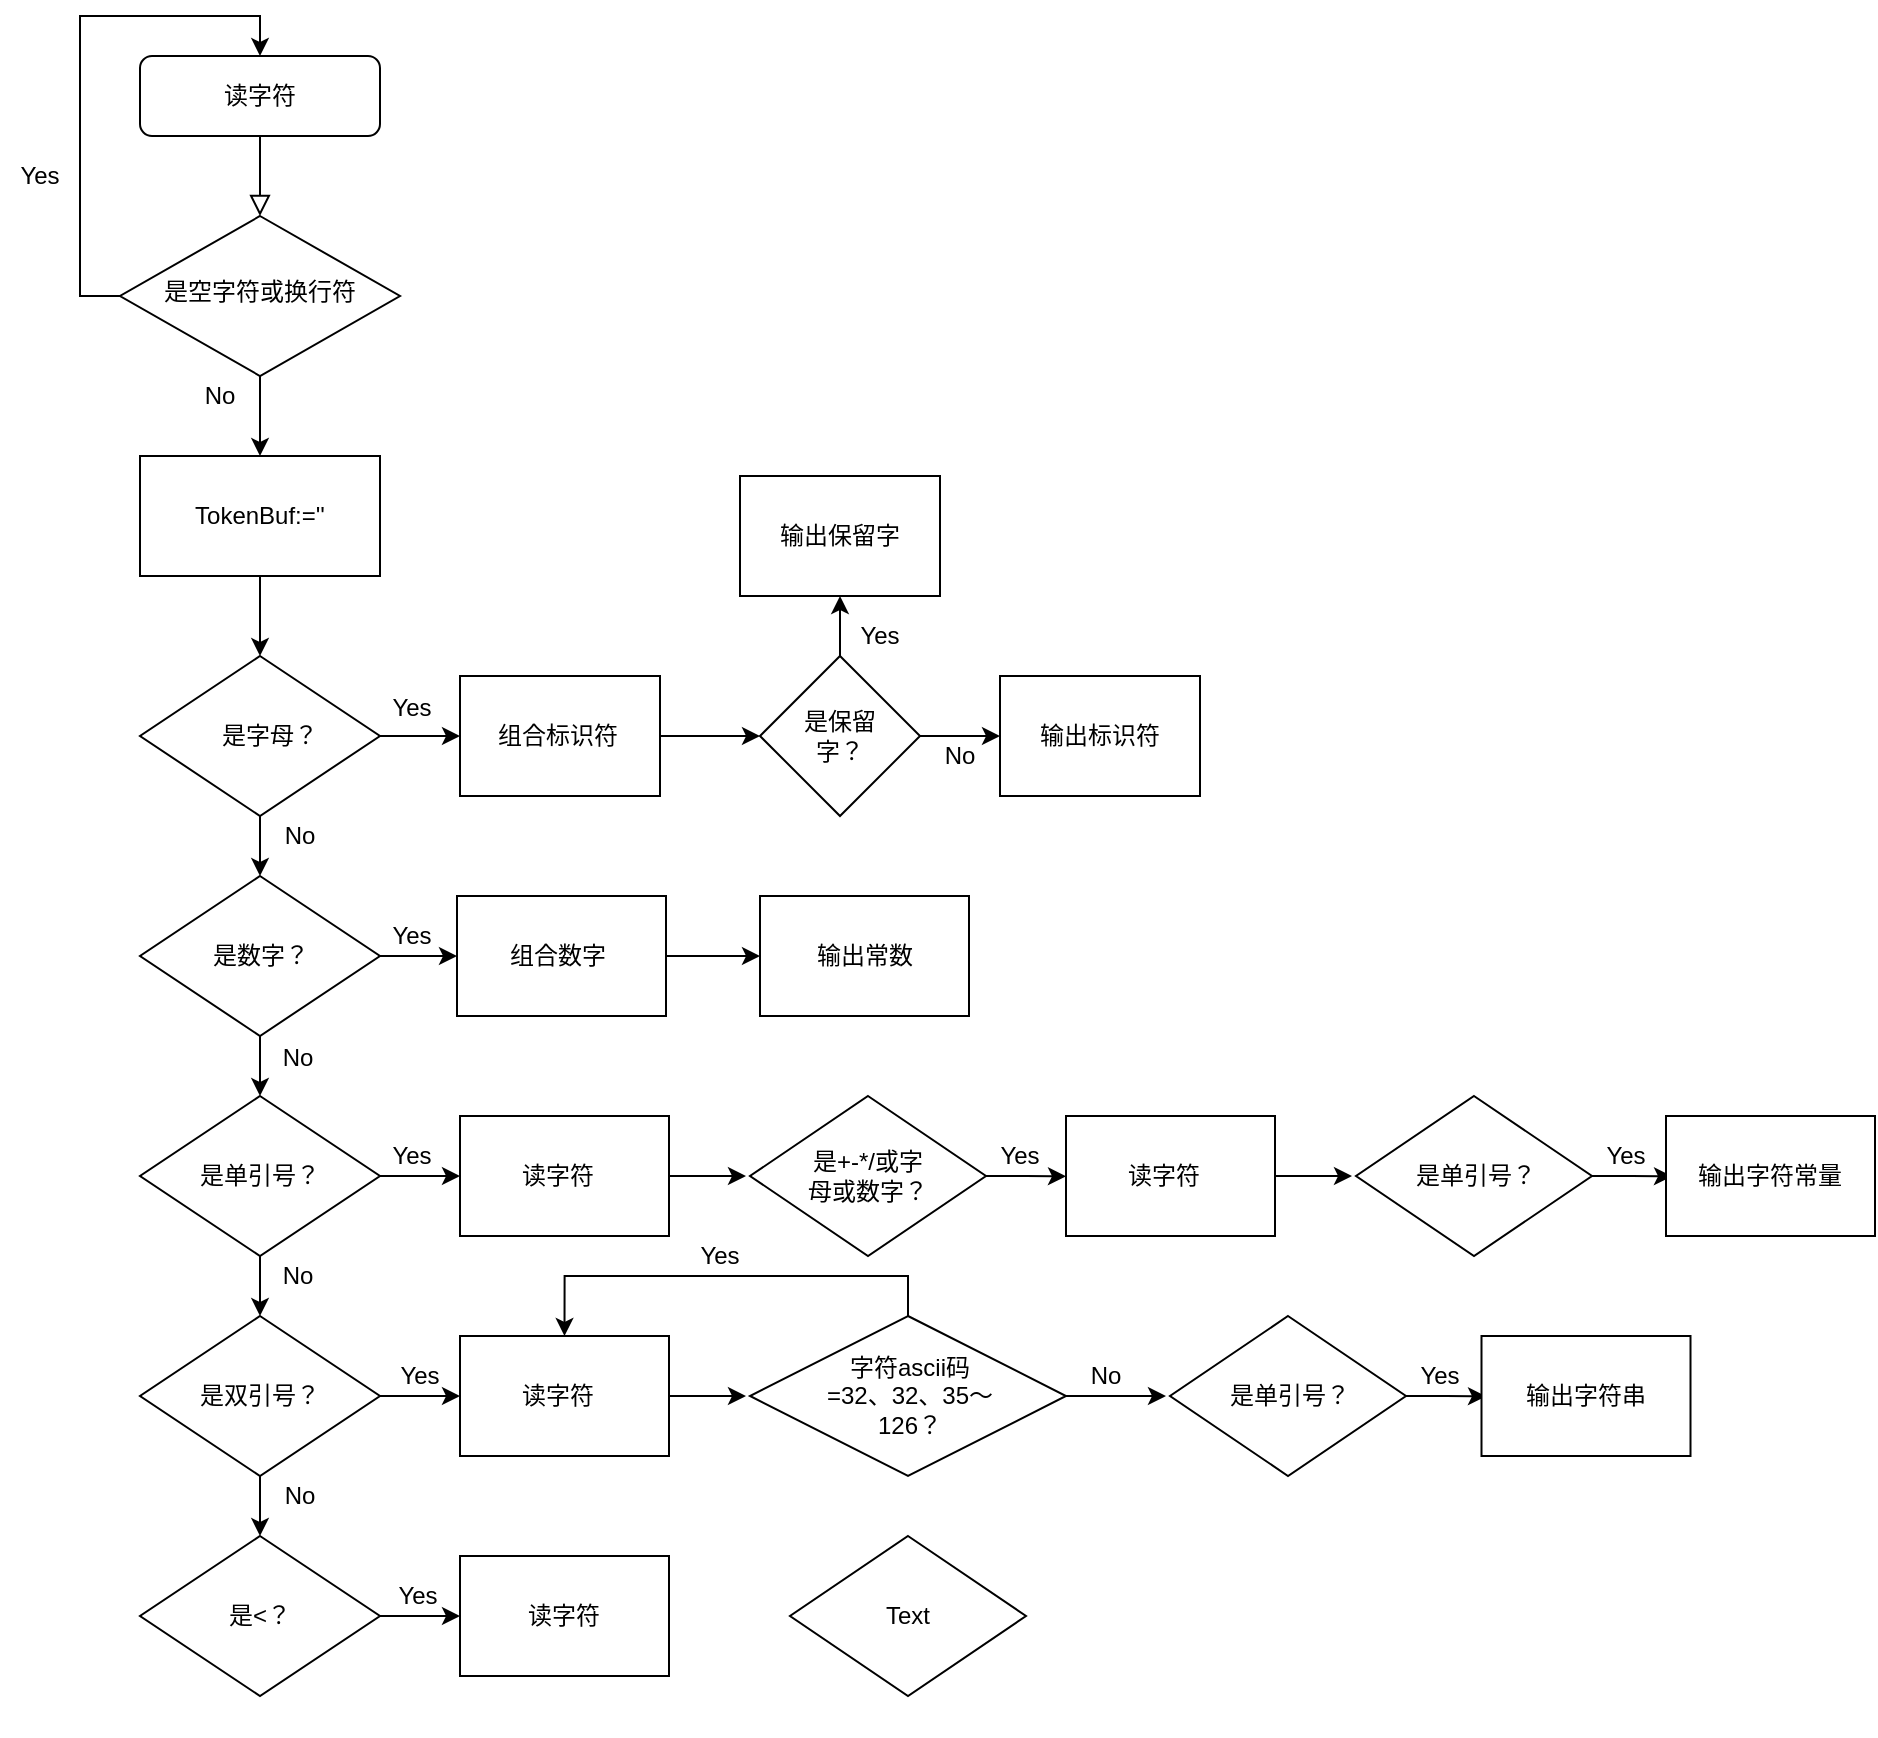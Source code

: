 <mxfile version="13.7.7" type="github">
  <diagram id="C5RBs43oDa-KdzZeNtuy" name="Page-1">
    <mxGraphModel dx="946" dy="590" grid="1" gridSize="10" guides="1" tooltips="1" connect="1" arrows="1" fold="1" page="1" pageScale="1" pageWidth="827" pageHeight="1169" math="0" shadow="0">
      <root>
        <mxCell id="WIyWlLk6GJQsqaUBKTNV-0" />
        <mxCell id="WIyWlLk6GJQsqaUBKTNV-1" parent="WIyWlLk6GJQsqaUBKTNV-0" />
        <mxCell id="WIyWlLk6GJQsqaUBKTNV-2" value="" style="rounded=0;html=1;jettySize=auto;orthogonalLoop=1;fontSize=11;endArrow=block;endFill=0;endSize=8;strokeWidth=1;shadow=0;labelBackgroundColor=none;edgeStyle=orthogonalEdgeStyle;" parent="WIyWlLk6GJQsqaUBKTNV-1" source="WIyWlLk6GJQsqaUBKTNV-3" target="WIyWlLk6GJQsqaUBKTNV-6" edge="1">
          <mxGeometry relative="1" as="geometry" />
        </mxCell>
        <mxCell id="WIyWlLk6GJQsqaUBKTNV-3" value="读字符" style="rounded=1;whiteSpace=wrap;html=1;fontSize=12;glass=0;strokeWidth=1;shadow=0;" parent="WIyWlLk6GJQsqaUBKTNV-1" vertex="1">
          <mxGeometry x="127" y="80" width="120" height="40" as="geometry" />
        </mxCell>
        <mxCell id="iqQF5zhkwubuDFz2M-Ki-2" style="edgeStyle=orthogonalEdgeStyle;rounded=0;orthogonalLoop=1;jettySize=auto;html=1;exitX=0;exitY=0.5;exitDx=0;exitDy=0;entryX=0.5;entryY=0;entryDx=0;entryDy=0;" edge="1" parent="WIyWlLk6GJQsqaUBKTNV-1" source="WIyWlLk6GJQsqaUBKTNV-6" target="WIyWlLk6GJQsqaUBKTNV-3">
          <mxGeometry relative="1" as="geometry">
            <mxPoint x="87" y="40" as="targetPoint" />
            <Array as="points">
              <mxPoint x="97" y="200" />
              <mxPoint x="97" y="60" />
              <mxPoint x="187" y="60" />
            </Array>
          </mxGeometry>
        </mxCell>
        <mxCell id="iqQF5zhkwubuDFz2M-Ki-14" style="edgeStyle=orthogonalEdgeStyle;rounded=0;orthogonalLoop=1;jettySize=auto;html=1;exitX=0.5;exitY=1;exitDx=0;exitDy=0;entryX=0.5;entryY=0;entryDx=0;entryDy=0;" edge="1" parent="WIyWlLk6GJQsqaUBKTNV-1" source="WIyWlLk6GJQsqaUBKTNV-6" target="iqQF5zhkwubuDFz2M-Ki-8">
          <mxGeometry relative="1" as="geometry" />
        </mxCell>
        <mxCell id="WIyWlLk6GJQsqaUBKTNV-6" value="是空字符或换行符" style="rhombus;whiteSpace=wrap;html=1;shadow=0;fontFamily=Helvetica;fontSize=12;align=center;strokeWidth=1;spacing=6;spacingTop=-4;" parent="WIyWlLk6GJQsqaUBKTNV-1" vertex="1">
          <mxGeometry x="117" y="160" width="140" height="80" as="geometry" />
        </mxCell>
        <mxCell id="iqQF5zhkwubuDFz2M-Ki-3" value="Yes" style="text;html=1;strokeColor=none;fillColor=none;align=center;verticalAlign=middle;whiteSpace=wrap;rounded=0;" vertex="1" parent="WIyWlLk6GJQsqaUBKTNV-1">
          <mxGeometry x="57" y="130" width="40" height="20" as="geometry" />
        </mxCell>
        <mxCell id="iqQF5zhkwubuDFz2M-Ki-7" value="No" style="text;html=1;strokeColor=none;fillColor=none;align=center;verticalAlign=middle;whiteSpace=wrap;rounded=0;" vertex="1" parent="WIyWlLk6GJQsqaUBKTNV-1">
          <mxGeometry x="147" y="240" width="40" height="20" as="geometry" />
        </mxCell>
        <mxCell id="iqQF5zhkwubuDFz2M-Ki-13" style="edgeStyle=orthogonalEdgeStyle;rounded=0;orthogonalLoop=1;jettySize=auto;html=1;exitX=0.5;exitY=1;exitDx=0;exitDy=0;entryX=0.5;entryY=0;entryDx=0;entryDy=0;" edge="1" parent="WIyWlLk6GJQsqaUBKTNV-1" source="iqQF5zhkwubuDFz2M-Ki-8" target="iqQF5zhkwubuDFz2M-Ki-10">
          <mxGeometry relative="1" as="geometry" />
        </mxCell>
        <mxCell id="iqQF5zhkwubuDFz2M-Ki-8" value="" style="rounded=0;whiteSpace=wrap;html=1;" vertex="1" parent="WIyWlLk6GJQsqaUBKTNV-1">
          <mxGeometry x="127" y="280" width="120" height="60" as="geometry" />
        </mxCell>
        <mxCell id="iqQF5zhkwubuDFz2M-Ki-9" value="TokenBuf:=&#39;&#39;" style="text;html=1;strokeColor=none;fillColor=none;align=center;verticalAlign=middle;whiteSpace=wrap;rounded=0;" vertex="1" parent="WIyWlLk6GJQsqaUBKTNV-1">
          <mxGeometry x="167" y="300" width="40" height="20" as="geometry" />
        </mxCell>
        <mxCell id="iqQF5zhkwubuDFz2M-Ki-17" style="edgeStyle=orthogonalEdgeStyle;rounded=0;orthogonalLoop=1;jettySize=auto;html=1;exitX=1;exitY=0.5;exitDx=0;exitDy=0;entryX=0;entryY=0.5;entryDx=0;entryDy=0;" edge="1" parent="WIyWlLk6GJQsqaUBKTNV-1" source="iqQF5zhkwubuDFz2M-Ki-10" target="iqQF5zhkwubuDFz2M-Ki-15">
          <mxGeometry relative="1" as="geometry" />
        </mxCell>
        <mxCell id="iqQF5zhkwubuDFz2M-Ki-34" style="edgeStyle=orthogonalEdgeStyle;rounded=0;orthogonalLoop=1;jettySize=auto;html=1;exitX=0.5;exitY=1;exitDx=0;exitDy=0;entryX=0.5;entryY=0;entryDx=0;entryDy=0;" edge="1" parent="WIyWlLk6GJQsqaUBKTNV-1" source="iqQF5zhkwubuDFz2M-Ki-10" target="iqQF5zhkwubuDFz2M-Ki-32">
          <mxGeometry relative="1" as="geometry" />
        </mxCell>
        <mxCell id="iqQF5zhkwubuDFz2M-Ki-10" value="" style="rhombus;whiteSpace=wrap;html=1;" vertex="1" parent="WIyWlLk6GJQsqaUBKTNV-1">
          <mxGeometry x="127" y="380" width="120" height="80" as="geometry" />
        </mxCell>
        <mxCell id="iqQF5zhkwubuDFz2M-Ki-11" value="是字母？" style="text;html=1;strokeColor=none;fillColor=none;align=center;verticalAlign=middle;whiteSpace=wrap;rounded=0;" vertex="1" parent="WIyWlLk6GJQsqaUBKTNV-1">
          <mxGeometry x="167" y="410" width="50" height="20" as="geometry" />
        </mxCell>
        <mxCell id="iqQF5zhkwubuDFz2M-Ki-21" style="edgeStyle=orthogonalEdgeStyle;rounded=0;orthogonalLoop=1;jettySize=auto;html=1;exitX=1;exitY=0.5;exitDx=0;exitDy=0;entryX=0;entryY=0.5;entryDx=0;entryDy=0;" edge="1" parent="WIyWlLk6GJQsqaUBKTNV-1" source="iqQF5zhkwubuDFz2M-Ki-15">
          <mxGeometry relative="1" as="geometry">
            <mxPoint x="437" y="420" as="targetPoint" />
          </mxGeometry>
        </mxCell>
        <mxCell id="iqQF5zhkwubuDFz2M-Ki-15" value="" style="rounded=0;whiteSpace=wrap;html=1;" vertex="1" parent="WIyWlLk6GJQsqaUBKTNV-1">
          <mxGeometry x="287" y="390" width="100" height="60" as="geometry" />
        </mxCell>
        <mxCell id="iqQF5zhkwubuDFz2M-Ki-16" value="组合标识符" style="text;html=1;strokeColor=none;fillColor=none;align=center;verticalAlign=middle;whiteSpace=wrap;rounded=0;" vertex="1" parent="WIyWlLk6GJQsqaUBKTNV-1">
          <mxGeometry x="291" y="410" width="90" height="20" as="geometry" />
        </mxCell>
        <mxCell id="iqQF5zhkwubuDFz2M-Ki-18" value="Yes" style="text;html=1;strokeColor=none;fillColor=none;align=center;verticalAlign=middle;whiteSpace=wrap;rounded=0;" vertex="1" parent="WIyWlLk6GJQsqaUBKTNV-1">
          <mxGeometry x="243" y="396" width="40" height="20" as="geometry" />
        </mxCell>
        <mxCell id="iqQF5zhkwubuDFz2M-Ki-28" style="edgeStyle=orthogonalEdgeStyle;rounded=0;orthogonalLoop=1;jettySize=auto;html=1;exitX=1;exitY=0.5;exitDx=0;exitDy=0;entryX=0;entryY=0.5;entryDx=0;entryDy=0;" edge="1" parent="WIyWlLk6GJQsqaUBKTNV-1" source="iqQF5zhkwubuDFz2M-Ki-22" target="iqQF5zhkwubuDFz2M-Ki-24">
          <mxGeometry relative="1" as="geometry" />
        </mxCell>
        <mxCell id="iqQF5zhkwubuDFz2M-Ki-29" style="edgeStyle=orthogonalEdgeStyle;rounded=0;orthogonalLoop=1;jettySize=auto;html=1;exitX=0.5;exitY=0;exitDx=0;exitDy=0;entryX=0.5;entryY=1;entryDx=0;entryDy=0;" edge="1" parent="WIyWlLk6GJQsqaUBKTNV-1" source="iqQF5zhkwubuDFz2M-Ki-22" target="iqQF5zhkwubuDFz2M-Ki-26">
          <mxGeometry relative="1" as="geometry" />
        </mxCell>
        <mxCell id="iqQF5zhkwubuDFz2M-Ki-22" value="" style="rhombus;whiteSpace=wrap;html=1;" vertex="1" parent="WIyWlLk6GJQsqaUBKTNV-1">
          <mxGeometry x="437" y="380" width="80" height="80" as="geometry" />
        </mxCell>
        <mxCell id="iqQF5zhkwubuDFz2M-Ki-23" value="是保留字？" style="text;html=1;strokeColor=none;fillColor=none;align=center;verticalAlign=middle;whiteSpace=wrap;rounded=0;" vertex="1" parent="WIyWlLk6GJQsqaUBKTNV-1">
          <mxGeometry x="457" y="410" width="40" height="20" as="geometry" />
        </mxCell>
        <mxCell id="iqQF5zhkwubuDFz2M-Ki-24" value="" style="rounded=0;whiteSpace=wrap;html=1;" vertex="1" parent="WIyWlLk6GJQsqaUBKTNV-1">
          <mxGeometry x="557" y="390" width="100" height="60" as="geometry" />
        </mxCell>
        <mxCell id="iqQF5zhkwubuDFz2M-Ki-25" value="输出标识符" style="text;html=1;strokeColor=none;fillColor=none;align=center;verticalAlign=middle;whiteSpace=wrap;rounded=0;" vertex="1" parent="WIyWlLk6GJQsqaUBKTNV-1">
          <mxGeometry x="572" y="410" width="70" height="20" as="geometry" />
        </mxCell>
        <mxCell id="iqQF5zhkwubuDFz2M-Ki-26" value="" style="rounded=0;whiteSpace=wrap;html=1;" vertex="1" parent="WIyWlLk6GJQsqaUBKTNV-1">
          <mxGeometry x="427" y="290" width="100" height="60" as="geometry" />
        </mxCell>
        <mxCell id="iqQF5zhkwubuDFz2M-Ki-27" value="输出保留字" style="text;html=1;strokeColor=none;fillColor=none;align=center;verticalAlign=middle;whiteSpace=wrap;rounded=0;" vertex="1" parent="WIyWlLk6GJQsqaUBKTNV-1">
          <mxGeometry x="442" y="310" width="70" height="20" as="geometry" />
        </mxCell>
        <mxCell id="iqQF5zhkwubuDFz2M-Ki-30" value="No" style="text;html=1;strokeColor=none;fillColor=none;align=center;verticalAlign=middle;whiteSpace=wrap;rounded=0;" vertex="1" parent="WIyWlLk6GJQsqaUBKTNV-1">
          <mxGeometry x="517" y="420" width="40" height="20" as="geometry" />
        </mxCell>
        <mxCell id="iqQF5zhkwubuDFz2M-Ki-31" value="Yes" style="text;html=1;strokeColor=none;fillColor=none;align=center;verticalAlign=middle;whiteSpace=wrap;rounded=0;" vertex="1" parent="WIyWlLk6GJQsqaUBKTNV-1">
          <mxGeometry x="477" y="360" width="40" height="20" as="geometry" />
        </mxCell>
        <mxCell id="iqQF5zhkwubuDFz2M-Ki-38" style="edgeStyle=orthogonalEdgeStyle;rounded=0;orthogonalLoop=1;jettySize=auto;html=1;exitX=1;exitY=0.5;exitDx=0;exitDy=0;entryX=0;entryY=0.5;entryDx=0;entryDy=0;" edge="1" parent="WIyWlLk6GJQsqaUBKTNV-1" source="iqQF5zhkwubuDFz2M-Ki-32" target="iqQF5zhkwubuDFz2M-Ki-36">
          <mxGeometry relative="1" as="geometry" />
        </mxCell>
        <mxCell id="iqQF5zhkwubuDFz2M-Ki-46" style="edgeStyle=orthogonalEdgeStyle;rounded=0;orthogonalLoop=1;jettySize=auto;html=1;exitX=0.5;exitY=1;exitDx=0;exitDy=0;entryX=0.5;entryY=0;entryDx=0;entryDy=0;" edge="1" parent="WIyWlLk6GJQsqaUBKTNV-1" source="iqQF5zhkwubuDFz2M-Ki-32" target="iqQF5zhkwubuDFz2M-Ki-43">
          <mxGeometry relative="1" as="geometry" />
        </mxCell>
        <mxCell id="iqQF5zhkwubuDFz2M-Ki-32" value="" style="rhombus;whiteSpace=wrap;html=1;" vertex="1" parent="WIyWlLk6GJQsqaUBKTNV-1">
          <mxGeometry x="127" y="490" width="120" height="80" as="geometry" />
        </mxCell>
        <mxCell id="iqQF5zhkwubuDFz2M-Ki-33" value="是数字？" style="text;html=1;strokeColor=none;fillColor=none;align=center;verticalAlign=middle;whiteSpace=wrap;rounded=0;" vertex="1" parent="WIyWlLk6GJQsqaUBKTNV-1">
          <mxGeometry x="160.5" y="520" width="53" height="20" as="geometry" />
        </mxCell>
        <mxCell id="iqQF5zhkwubuDFz2M-Ki-35" value="No" style="text;html=1;strokeColor=none;fillColor=none;align=center;verticalAlign=middle;whiteSpace=wrap;rounded=0;" vertex="1" parent="WIyWlLk6GJQsqaUBKTNV-1">
          <mxGeometry x="187" y="460" width="40" height="20" as="geometry" />
        </mxCell>
        <mxCell id="iqQF5zhkwubuDFz2M-Ki-42" style="edgeStyle=orthogonalEdgeStyle;rounded=0;orthogonalLoop=1;jettySize=auto;html=1;exitX=1;exitY=0.5;exitDx=0;exitDy=0;entryX=0;entryY=0.5;entryDx=0;entryDy=0;" edge="1" parent="WIyWlLk6GJQsqaUBKTNV-1" source="iqQF5zhkwubuDFz2M-Ki-36" target="iqQF5zhkwubuDFz2M-Ki-40">
          <mxGeometry relative="1" as="geometry" />
        </mxCell>
        <mxCell id="iqQF5zhkwubuDFz2M-Ki-36" value="" style="rounded=0;whiteSpace=wrap;html=1;" vertex="1" parent="WIyWlLk6GJQsqaUBKTNV-1">
          <mxGeometry x="285.5" y="500" width="104.5" height="60" as="geometry" />
        </mxCell>
        <mxCell id="iqQF5zhkwubuDFz2M-Ki-37" value="组合数字" style="text;html=1;strokeColor=none;fillColor=none;align=center;verticalAlign=middle;whiteSpace=wrap;rounded=0;" vertex="1" parent="WIyWlLk6GJQsqaUBKTNV-1">
          <mxGeometry x="301" y="520" width="70" height="20" as="geometry" />
        </mxCell>
        <mxCell id="iqQF5zhkwubuDFz2M-Ki-40" value="" style="rounded=0;whiteSpace=wrap;html=1;" vertex="1" parent="WIyWlLk6GJQsqaUBKTNV-1">
          <mxGeometry x="437" y="500" width="104.5" height="60" as="geometry" />
        </mxCell>
        <mxCell id="iqQF5zhkwubuDFz2M-Ki-41" value="输出常数" style="text;html=1;strokeColor=none;fillColor=none;align=center;verticalAlign=middle;whiteSpace=wrap;rounded=0;" vertex="1" parent="WIyWlLk6GJQsqaUBKTNV-1">
          <mxGeometry x="463.88" y="520" width="50.75" height="20" as="geometry" />
        </mxCell>
        <mxCell id="iqQF5zhkwubuDFz2M-Ki-52" style="edgeStyle=orthogonalEdgeStyle;rounded=0;orthogonalLoop=1;jettySize=auto;html=1;exitX=1;exitY=0.5;exitDx=0;exitDy=0;entryX=0;entryY=0.5;entryDx=0;entryDy=0;" edge="1" parent="WIyWlLk6GJQsqaUBKTNV-1" source="iqQF5zhkwubuDFz2M-Ki-43" target="iqQF5zhkwubuDFz2M-Ki-50">
          <mxGeometry relative="1" as="geometry" />
        </mxCell>
        <mxCell id="iqQF5zhkwubuDFz2M-Ki-69" style="edgeStyle=orthogonalEdgeStyle;rounded=0;orthogonalLoop=1;jettySize=auto;html=1;exitX=0.5;exitY=1;exitDx=0;exitDy=0;entryX=0.5;entryY=0;entryDx=0;entryDy=0;" edge="1" parent="WIyWlLk6GJQsqaUBKTNV-1" source="iqQF5zhkwubuDFz2M-Ki-43" target="iqQF5zhkwubuDFz2M-Ki-67">
          <mxGeometry relative="1" as="geometry" />
        </mxCell>
        <mxCell id="iqQF5zhkwubuDFz2M-Ki-43" value="" style="rhombus;whiteSpace=wrap;html=1;" vertex="1" parent="WIyWlLk6GJQsqaUBKTNV-1">
          <mxGeometry x="127" y="600" width="120" height="80" as="geometry" />
        </mxCell>
        <mxCell id="iqQF5zhkwubuDFz2M-Ki-44" value="Yes" style="text;html=1;strokeColor=none;fillColor=none;align=center;verticalAlign=middle;whiteSpace=wrap;rounded=0;" vertex="1" parent="WIyWlLk6GJQsqaUBKTNV-1">
          <mxGeometry x="243" y="510" width="40" height="20" as="geometry" />
        </mxCell>
        <mxCell id="iqQF5zhkwubuDFz2M-Ki-45" value="是单引号？" style="text;html=1;strokeColor=none;fillColor=none;align=center;verticalAlign=middle;whiteSpace=wrap;rounded=0;" vertex="1" parent="WIyWlLk6GJQsqaUBKTNV-1">
          <mxGeometry x="150.25" y="630" width="73.5" height="20" as="geometry" />
        </mxCell>
        <mxCell id="iqQF5zhkwubuDFz2M-Ki-49" value="No" style="text;html=1;strokeColor=none;fillColor=none;align=center;verticalAlign=middle;whiteSpace=wrap;rounded=0;" vertex="1" parent="WIyWlLk6GJQsqaUBKTNV-1">
          <mxGeometry x="186" y="571" width="40" height="20" as="geometry" />
        </mxCell>
        <mxCell id="iqQF5zhkwubuDFz2M-Ki-57" style="edgeStyle=orthogonalEdgeStyle;rounded=0;orthogonalLoop=1;jettySize=auto;html=1;exitX=1;exitY=0.5;exitDx=0;exitDy=0;" edge="1" parent="WIyWlLk6GJQsqaUBKTNV-1" source="iqQF5zhkwubuDFz2M-Ki-50">
          <mxGeometry relative="1" as="geometry">
            <mxPoint x="430" y="640.143" as="targetPoint" />
          </mxGeometry>
        </mxCell>
        <mxCell id="iqQF5zhkwubuDFz2M-Ki-50" value="" style="rounded=0;whiteSpace=wrap;html=1;" vertex="1" parent="WIyWlLk6GJQsqaUBKTNV-1">
          <mxGeometry x="287" y="610" width="104.5" height="60" as="geometry" />
        </mxCell>
        <mxCell id="iqQF5zhkwubuDFz2M-Ki-51" value="读字符" style="text;html=1;strokeColor=none;fillColor=none;align=center;verticalAlign=middle;whiteSpace=wrap;rounded=0;" vertex="1" parent="WIyWlLk6GJQsqaUBKTNV-1">
          <mxGeometry x="316" y="630" width="40" height="20" as="geometry" />
        </mxCell>
        <mxCell id="iqQF5zhkwubuDFz2M-Ki-58" style="edgeStyle=orthogonalEdgeStyle;rounded=0;orthogonalLoop=1;jettySize=auto;html=1;exitX=1;exitY=0.5;exitDx=0;exitDy=0;" edge="1" parent="WIyWlLk6GJQsqaUBKTNV-1" source="iqQF5zhkwubuDFz2M-Ki-53">
          <mxGeometry relative="1" as="geometry">
            <mxPoint x="590" y="640.143" as="targetPoint" />
          </mxGeometry>
        </mxCell>
        <mxCell id="iqQF5zhkwubuDFz2M-Ki-53" value="" style="rhombus;whiteSpace=wrap;html=1;" vertex="1" parent="WIyWlLk6GJQsqaUBKTNV-1">
          <mxGeometry x="432" y="600" width="118" height="80" as="geometry" />
        </mxCell>
        <mxCell id="iqQF5zhkwubuDFz2M-Ki-54" value="是+-*/或字母或数字？" style="text;html=1;strokeColor=none;fillColor=none;align=center;verticalAlign=middle;whiteSpace=wrap;rounded=0;" vertex="1" parent="WIyWlLk6GJQsqaUBKTNV-1">
          <mxGeometry x="459" y="630" width="64" height="20" as="geometry" />
        </mxCell>
        <mxCell id="iqQF5zhkwubuDFz2M-Ki-56" value="Yes" style="text;html=1;strokeColor=none;fillColor=none;align=center;verticalAlign=middle;whiteSpace=wrap;rounded=0;" vertex="1" parent="WIyWlLk6GJQsqaUBKTNV-1">
          <mxGeometry x="243" y="620" width="40" height="20" as="geometry" />
        </mxCell>
        <mxCell id="iqQF5zhkwubuDFz2M-Ki-59" style="edgeStyle=orthogonalEdgeStyle;rounded=0;orthogonalLoop=1;jettySize=auto;html=1;exitX=1;exitY=0.5;exitDx=0;exitDy=0;" edge="1" parent="WIyWlLk6GJQsqaUBKTNV-1" source="iqQF5zhkwubuDFz2M-Ki-60">
          <mxGeometry relative="1" as="geometry">
            <mxPoint x="733" y="640.143" as="targetPoint" />
          </mxGeometry>
        </mxCell>
        <mxCell id="iqQF5zhkwubuDFz2M-Ki-60" value="" style="rounded=0;whiteSpace=wrap;html=1;" vertex="1" parent="WIyWlLk6GJQsqaUBKTNV-1">
          <mxGeometry x="590" y="610" width="104.5" height="60" as="geometry" />
        </mxCell>
        <mxCell id="iqQF5zhkwubuDFz2M-Ki-61" value="读字符" style="text;html=1;strokeColor=none;fillColor=none;align=center;verticalAlign=middle;whiteSpace=wrap;rounded=0;" vertex="1" parent="WIyWlLk6GJQsqaUBKTNV-1">
          <mxGeometry x="619" y="630" width="40" height="20" as="geometry" />
        </mxCell>
        <mxCell id="iqQF5zhkwubuDFz2M-Ki-62" style="edgeStyle=orthogonalEdgeStyle;rounded=0;orthogonalLoop=1;jettySize=auto;html=1;exitX=1;exitY=0.5;exitDx=0;exitDy=0;" edge="1" parent="WIyWlLk6GJQsqaUBKTNV-1" source="iqQF5zhkwubuDFz2M-Ki-63">
          <mxGeometry relative="1" as="geometry">
            <mxPoint x="893" y="640.143" as="targetPoint" />
          </mxGeometry>
        </mxCell>
        <mxCell id="iqQF5zhkwubuDFz2M-Ki-63" value="" style="rhombus;whiteSpace=wrap;html=1;" vertex="1" parent="WIyWlLk6GJQsqaUBKTNV-1">
          <mxGeometry x="735" y="600" width="118" height="80" as="geometry" />
        </mxCell>
        <mxCell id="iqQF5zhkwubuDFz2M-Ki-64" value="是单引号？" style="text;html=1;strokeColor=none;fillColor=none;align=center;verticalAlign=middle;whiteSpace=wrap;rounded=0;" vertex="1" parent="WIyWlLk6GJQsqaUBKTNV-1">
          <mxGeometry x="763" y="630" width="64" height="20" as="geometry" />
        </mxCell>
        <mxCell id="iqQF5zhkwubuDFz2M-Ki-65" value="Yes" style="text;html=1;strokeColor=none;fillColor=none;align=center;verticalAlign=middle;whiteSpace=wrap;rounded=0;" vertex="1" parent="WIyWlLk6GJQsqaUBKTNV-1">
          <mxGeometry x="547" y="620" width="40" height="20" as="geometry" />
        </mxCell>
        <mxCell id="iqQF5zhkwubuDFz2M-Ki-66" value="Yes" style="text;html=1;strokeColor=none;fillColor=none;align=center;verticalAlign=middle;whiteSpace=wrap;rounded=0;" vertex="1" parent="WIyWlLk6GJQsqaUBKTNV-1">
          <mxGeometry x="850" y="620" width="40" height="20" as="geometry" />
        </mxCell>
        <mxCell id="iqQF5zhkwubuDFz2M-Ki-85" style="edgeStyle=orthogonalEdgeStyle;rounded=0;orthogonalLoop=1;jettySize=auto;html=1;exitX=1;exitY=0.5;exitDx=0;exitDy=0;" edge="1" parent="WIyWlLk6GJQsqaUBKTNV-1" source="iqQF5zhkwubuDFz2M-Ki-67" target="iqQF5zhkwubuDFz2M-Ki-72">
          <mxGeometry relative="1" as="geometry" />
        </mxCell>
        <mxCell id="iqQF5zhkwubuDFz2M-Ki-98" style="edgeStyle=orthogonalEdgeStyle;rounded=0;orthogonalLoop=1;jettySize=auto;html=1;exitX=0.5;exitY=1;exitDx=0;exitDy=0;entryX=0.5;entryY=0;entryDx=0;entryDy=0;" edge="1" parent="WIyWlLk6GJQsqaUBKTNV-1" source="iqQF5zhkwubuDFz2M-Ki-67" target="iqQF5zhkwubuDFz2M-Ki-96">
          <mxGeometry relative="1" as="geometry" />
        </mxCell>
        <mxCell id="iqQF5zhkwubuDFz2M-Ki-67" value="" style="rhombus;whiteSpace=wrap;html=1;" vertex="1" parent="WIyWlLk6GJQsqaUBKTNV-1">
          <mxGeometry x="127" y="710" width="120" height="80" as="geometry" />
        </mxCell>
        <mxCell id="iqQF5zhkwubuDFz2M-Ki-68" value="是双引号？" style="text;html=1;strokeColor=none;fillColor=none;align=center;verticalAlign=middle;whiteSpace=wrap;rounded=0;" vertex="1" parent="WIyWlLk6GJQsqaUBKTNV-1">
          <mxGeometry x="152" y="740" width="70" height="20" as="geometry" />
        </mxCell>
        <mxCell id="iqQF5zhkwubuDFz2M-Ki-70" value="No" style="text;html=1;strokeColor=none;fillColor=none;align=center;verticalAlign=middle;whiteSpace=wrap;rounded=0;" vertex="1" parent="WIyWlLk6GJQsqaUBKTNV-1">
          <mxGeometry x="186" y="680" width="40" height="20" as="geometry" />
        </mxCell>
        <mxCell id="iqQF5zhkwubuDFz2M-Ki-71" style="edgeStyle=orthogonalEdgeStyle;rounded=0;orthogonalLoop=1;jettySize=auto;html=1;exitX=1;exitY=0.5;exitDx=0;exitDy=0;" edge="1" parent="WIyWlLk6GJQsqaUBKTNV-1" source="iqQF5zhkwubuDFz2M-Ki-72">
          <mxGeometry relative="1" as="geometry">
            <mxPoint x="430" y="750.143" as="targetPoint" />
          </mxGeometry>
        </mxCell>
        <mxCell id="iqQF5zhkwubuDFz2M-Ki-72" value="" style="rounded=0;whiteSpace=wrap;html=1;" vertex="1" parent="WIyWlLk6GJQsqaUBKTNV-1">
          <mxGeometry x="287" y="720" width="104.5" height="60" as="geometry" />
        </mxCell>
        <mxCell id="iqQF5zhkwubuDFz2M-Ki-73" value="读字符" style="text;html=1;strokeColor=none;fillColor=none;align=center;verticalAlign=middle;whiteSpace=wrap;rounded=0;" vertex="1" parent="WIyWlLk6GJQsqaUBKTNV-1">
          <mxGeometry x="316" y="740" width="40" height="20" as="geometry" />
        </mxCell>
        <mxCell id="iqQF5zhkwubuDFz2M-Ki-87" style="edgeStyle=orthogonalEdgeStyle;rounded=0;orthogonalLoop=1;jettySize=auto;html=1;exitX=0.5;exitY=0;exitDx=0;exitDy=0;entryX=0.5;entryY=0;entryDx=0;entryDy=0;" edge="1" parent="WIyWlLk6GJQsqaUBKTNV-1" source="iqQF5zhkwubuDFz2M-Ki-75" target="iqQF5zhkwubuDFz2M-Ki-72">
          <mxGeometry relative="1" as="geometry" />
        </mxCell>
        <mxCell id="iqQF5zhkwubuDFz2M-Ki-91" style="edgeStyle=orthogonalEdgeStyle;rounded=0;orthogonalLoop=1;jettySize=auto;html=1;exitX=1;exitY=0.5;exitDx=0;exitDy=0;" edge="1" parent="WIyWlLk6GJQsqaUBKTNV-1" source="iqQF5zhkwubuDFz2M-Ki-75">
          <mxGeometry relative="1" as="geometry">
            <mxPoint x="640" y="750" as="targetPoint" />
          </mxGeometry>
        </mxCell>
        <mxCell id="iqQF5zhkwubuDFz2M-Ki-75" value="" style="rhombus;whiteSpace=wrap;html=1;" vertex="1" parent="WIyWlLk6GJQsqaUBKTNV-1">
          <mxGeometry x="432" y="710" width="158" height="80" as="geometry" />
        </mxCell>
        <mxCell id="iqQF5zhkwubuDFz2M-Ki-76" value="字符ascii码=32、32、35～126？" style="text;html=1;strokeColor=none;fillColor=none;align=center;verticalAlign=middle;whiteSpace=wrap;rounded=0;" vertex="1" parent="WIyWlLk6GJQsqaUBKTNV-1">
          <mxGeometry x="467" y="740" width="90" height="20" as="geometry" />
        </mxCell>
        <mxCell id="iqQF5zhkwubuDFz2M-Ki-80" style="edgeStyle=orthogonalEdgeStyle;rounded=0;orthogonalLoop=1;jettySize=auto;html=1;exitX=1;exitY=0.5;exitDx=0;exitDy=0;" edge="1" parent="WIyWlLk6GJQsqaUBKTNV-1" source="iqQF5zhkwubuDFz2M-Ki-81">
          <mxGeometry relative="1" as="geometry">
            <mxPoint x="800" y="750.143" as="targetPoint" />
          </mxGeometry>
        </mxCell>
        <mxCell id="iqQF5zhkwubuDFz2M-Ki-81" value="" style="rhombus;whiteSpace=wrap;html=1;" vertex="1" parent="WIyWlLk6GJQsqaUBKTNV-1">
          <mxGeometry x="642" y="710" width="118" height="80" as="geometry" />
        </mxCell>
        <mxCell id="iqQF5zhkwubuDFz2M-Ki-82" value="是单引号？" style="text;html=1;strokeColor=none;fillColor=none;align=center;verticalAlign=middle;whiteSpace=wrap;rounded=0;" vertex="1" parent="WIyWlLk6GJQsqaUBKTNV-1">
          <mxGeometry x="670" y="740" width="64" height="20" as="geometry" />
        </mxCell>
        <mxCell id="iqQF5zhkwubuDFz2M-Ki-83" value="No" style="text;html=1;strokeColor=none;fillColor=none;align=center;verticalAlign=middle;whiteSpace=wrap;rounded=0;" vertex="1" parent="WIyWlLk6GJQsqaUBKTNV-1">
          <mxGeometry x="590" y="730" width="40" height="20" as="geometry" />
        </mxCell>
        <mxCell id="iqQF5zhkwubuDFz2M-Ki-84" value="Yes" style="text;html=1;strokeColor=none;fillColor=none;align=center;verticalAlign=middle;whiteSpace=wrap;rounded=0;" vertex="1" parent="WIyWlLk6GJQsqaUBKTNV-1">
          <mxGeometry x="757" y="730" width="40" height="20" as="geometry" />
        </mxCell>
        <mxCell id="iqQF5zhkwubuDFz2M-Ki-88" value="Yes" style="text;html=1;strokeColor=none;fillColor=none;align=center;verticalAlign=middle;whiteSpace=wrap;rounded=0;" vertex="1" parent="WIyWlLk6GJQsqaUBKTNV-1">
          <mxGeometry x="397" y="670" width="40" height="20" as="geometry" />
        </mxCell>
        <mxCell id="iqQF5zhkwubuDFz2M-Ki-92" value="" style="rounded=0;whiteSpace=wrap;html=1;" vertex="1" parent="WIyWlLk6GJQsqaUBKTNV-1">
          <mxGeometry x="890" y="610" width="104.5" height="60" as="geometry" />
        </mxCell>
        <mxCell id="iqQF5zhkwubuDFz2M-Ki-93" value="输出字符常量" style="text;html=1;strokeColor=none;fillColor=none;align=center;verticalAlign=middle;whiteSpace=wrap;rounded=0;" vertex="1" parent="WIyWlLk6GJQsqaUBKTNV-1">
          <mxGeometry x="902.25" y="630" width="80" height="20" as="geometry" />
        </mxCell>
        <mxCell id="iqQF5zhkwubuDFz2M-Ki-94" value="" style="rounded=0;whiteSpace=wrap;html=1;" vertex="1" parent="WIyWlLk6GJQsqaUBKTNV-1">
          <mxGeometry x="797.75" y="720" width="104.5" height="60" as="geometry" />
        </mxCell>
        <mxCell id="iqQF5zhkwubuDFz2M-Ki-95" value="输出字符串" style="text;html=1;strokeColor=none;fillColor=none;align=center;verticalAlign=middle;whiteSpace=wrap;rounded=0;" vertex="1" parent="WIyWlLk6GJQsqaUBKTNV-1">
          <mxGeometry x="810" y="740" width="80" height="20" as="geometry" />
        </mxCell>
        <mxCell id="iqQF5zhkwubuDFz2M-Ki-102" style="edgeStyle=orthogonalEdgeStyle;rounded=0;orthogonalLoop=1;jettySize=auto;html=1;exitX=1;exitY=0.5;exitDx=0;exitDy=0;entryX=0;entryY=0.5;entryDx=0;entryDy=0;" edge="1" parent="WIyWlLk6GJQsqaUBKTNV-1" source="iqQF5zhkwubuDFz2M-Ki-96" target="iqQF5zhkwubuDFz2M-Ki-100">
          <mxGeometry relative="1" as="geometry" />
        </mxCell>
        <mxCell id="iqQF5zhkwubuDFz2M-Ki-96" value="" style="rhombus;whiteSpace=wrap;html=1;" vertex="1" parent="WIyWlLk6GJQsqaUBKTNV-1">
          <mxGeometry x="127" y="820" width="120" height="80" as="geometry" />
        </mxCell>
        <mxCell id="iqQF5zhkwubuDFz2M-Ki-97" value="是&amp;lt;？" style="text;html=1;strokeColor=none;fillColor=none;align=center;verticalAlign=middle;whiteSpace=wrap;rounded=0;" vertex="1" parent="WIyWlLk6GJQsqaUBKTNV-1">
          <mxGeometry x="152" y="850" width="70" height="20" as="geometry" />
        </mxCell>
        <mxCell id="iqQF5zhkwubuDFz2M-Ki-99" value="No" style="text;html=1;strokeColor=none;fillColor=none;align=center;verticalAlign=middle;whiteSpace=wrap;rounded=0;" vertex="1" parent="WIyWlLk6GJQsqaUBKTNV-1">
          <mxGeometry x="187" y="790" width="40" height="20" as="geometry" />
        </mxCell>
        <mxCell id="iqQF5zhkwubuDFz2M-Ki-100" value="" style="rounded=0;whiteSpace=wrap;html=1;" vertex="1" parent="WIyWlLk6GJQsqaUBKTNV-1">
          <mxGeometry x="287" y="830" width="104.5" height="60" as="geometry" />
        </mxCell>
        <mxCell id="iqQF5zhkwubuDFz2M-Ki-101" value="读字符" style="text;html=1;strokeColor=none;fillColor=none;align=center;verticalAlign=middle;whiteSpace=wrap;rounded=0;" vertex="1" parent="WIyWlLk6GJQsqaUBKTNV-1">
          <mxGeometry x="319.25" y="850" width="40" height="20" as="geometry" />
        </mxCell>
        <mxCell id="iqQF5zhkwubuDFz2M-Ki-103" value="Yes" style="text;html=1;strokeColor=none;fillColor=none;align=center;verticalAlign=middle;whiteSpace=wrap;rounded=0;" vertex="1" parent="WIyWlLk6GJQsqaUBKTNV-1">
          <mxGeometry x="247" y="730" width="40" height="20" as="geometry" />
        </mxCell>
        <mxCell id="iqQF5zhkwubuDFz2M-Ki-104" value="Yes" style="text;html=1;strokeColor=none;fillColor=none;align=center;verticalAlign=middle;whiteSpace=wrap;rounded=0;" vertex="1" parent="WIyWlLk6GJQsqaUBKTNV-1">
          <mxGeometry x="245.5" y="840" width="40" height="20" as="geometry" />
        </mxCell>
        <mxCell id="iqQF5zhkwubuDFz2M-Ki-105" value="" style="rhombus;whiteSpace=wrap;html=1;" vertex="1" parent="WIyWlLk6GJQsqaUBKTNV-1">
          <mxGeometry x="452" y="820" width="118" height="80" as="geometry" />
        </mxCell>
        <mxCell id="iqQF5zhkwubuDFz2M-Ki-106" value="Text" style="text;html=1;strokeColor=none;fillColor=none;align=center;verticalAlign=middle;whiteSpace=wrap;rounded=0;" vertex="1" parent="WIyWlLk6GJQsqaUBKTNV-1">
          <mxGeometry x="491" y="800" width="40" height="120" as="geometry" />
        </mxCell>
      </root>
    </mxGraphModel>
  </diagram>
</mxfile>
